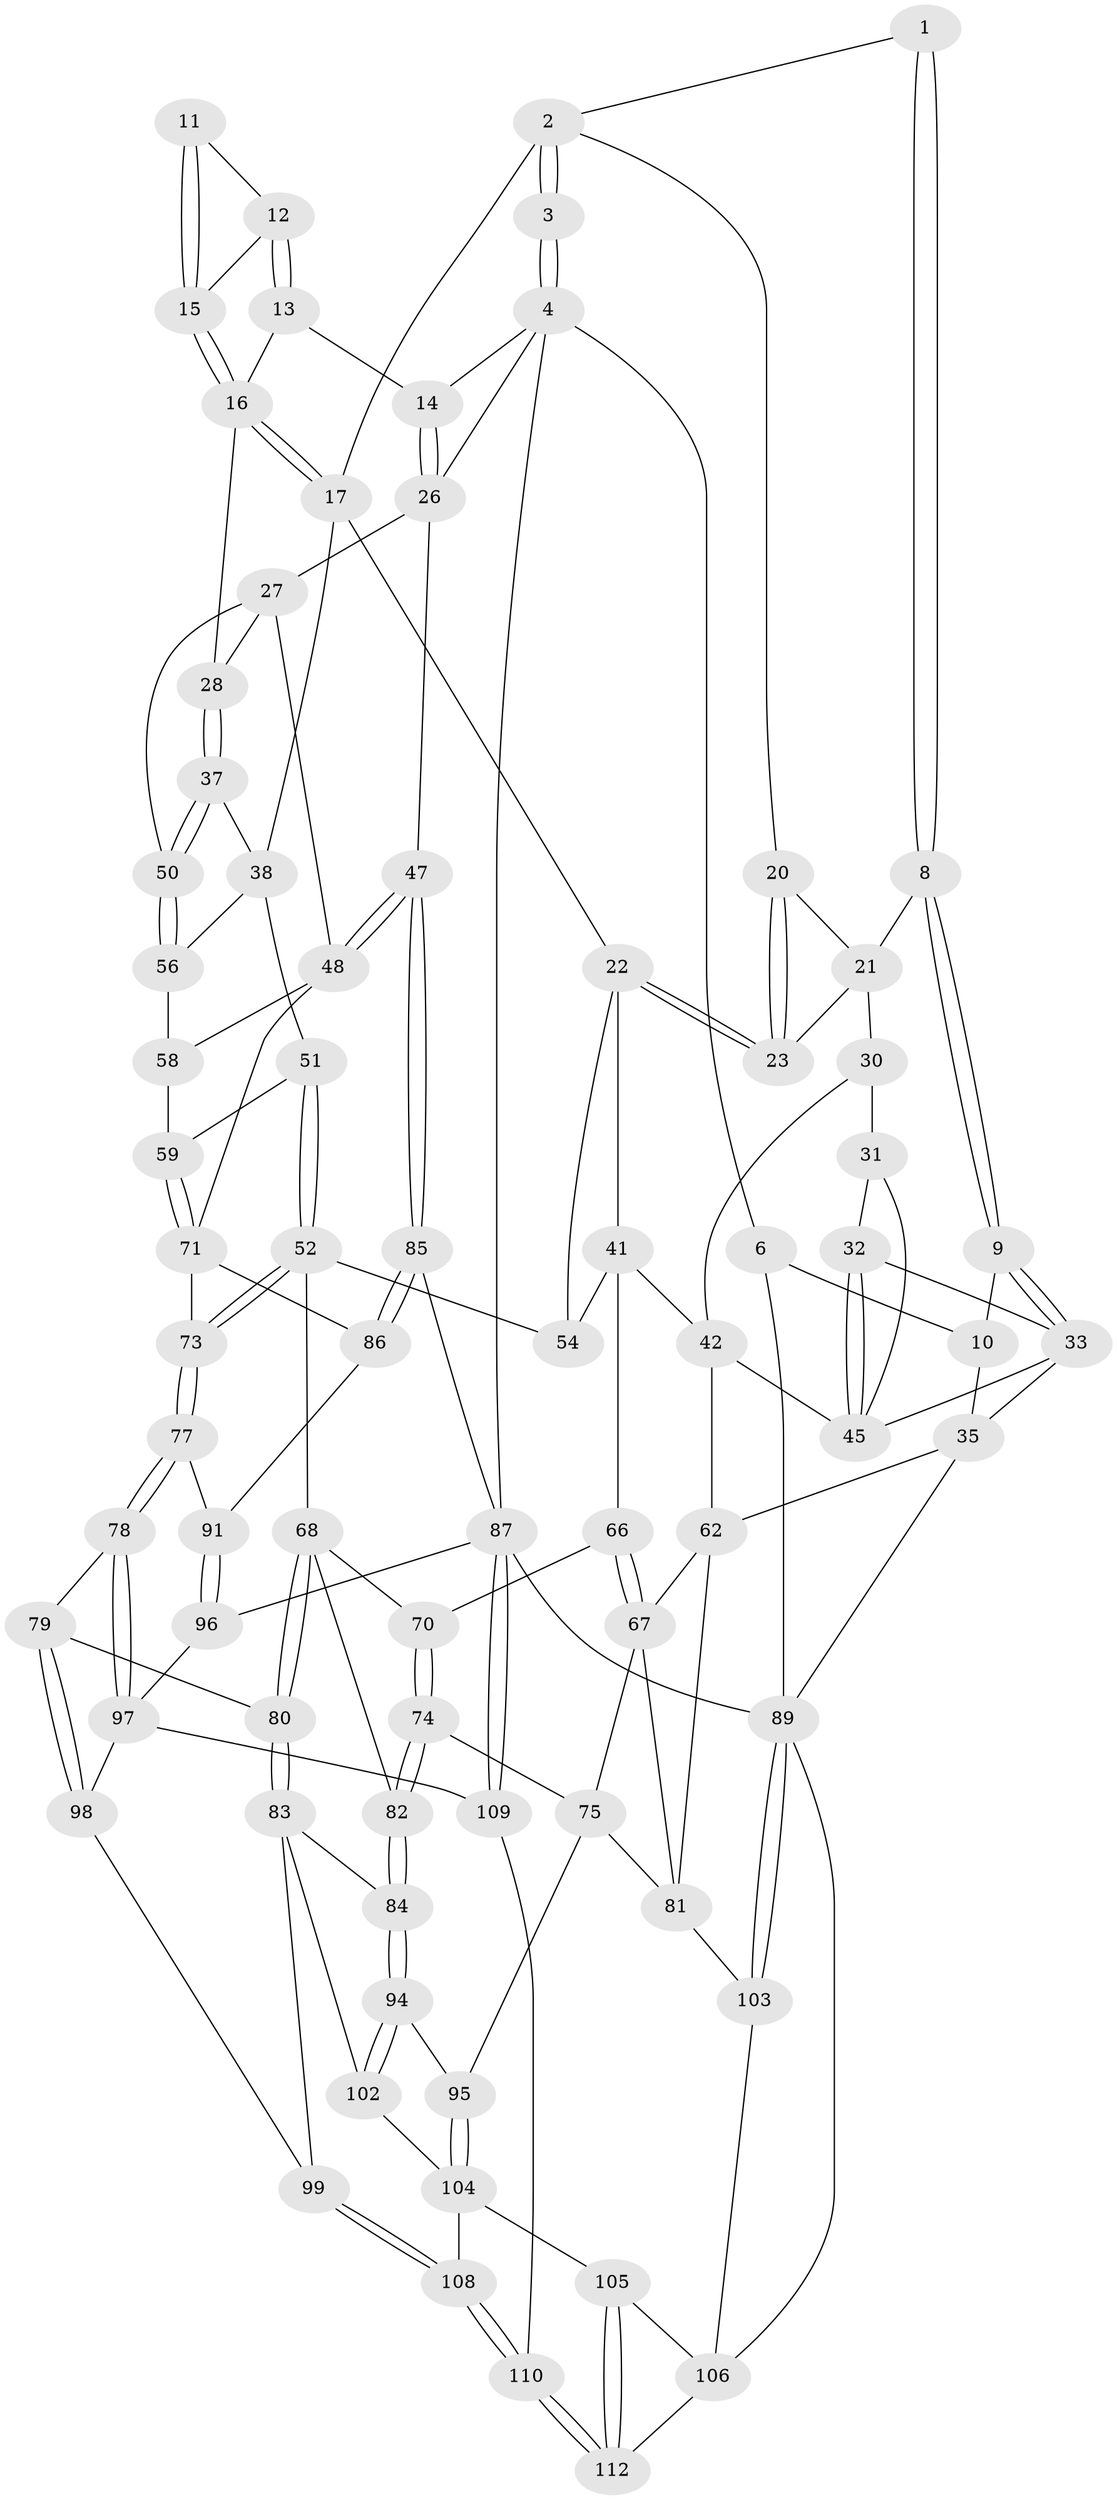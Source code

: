 // Generated by graph-tools (version 1.1) at 2025/52/02/27/25 19:52:41]
// undirected, 78 vertices, 173 edges
graph export_dot {
graph [start="1"]
  node [color=gray90,style=filled];
  1 [pos="+0.32220879242453193+0"];
  2 [pos="+0.40877407871764815+0",super="+19"];
  3 [pos="+0.5565516860111767+0"];
  4 [pos="+1+0",super="+5"];
  6 [pos="+0+0",super="+7"];
  8 [pos="+0.13395402250512145+0.12778451023616744"];
  9 [pos="+0.12858133934690943+0.13115179949220565"];
  10 [pos="+0.12431778697462635+0.12695895951827002",super="+29"];
  11 [pos="+0.5847511198429781+0"];
  12 [pos="+0.7759715549521655+0.0889024986768848"];
  13 [pos="+0.8323540757959543+0.1118359988472107"];
  14 [pos="+0.9105350398013718+0.04821611107144811"];
  15 [pos="+0.6143694927656033+0.11932659782497206"];
  16 [pos="+0.6021575258805656+0.1617464119923483",super="+25"];
  17 [pos="+0.573014066158778+0.22916455760174367",super="+18"];
  20 [pos="+0.36579102536077723+0.011990025744031246"];
  21 [pos="+0.2874287376505841+0.11317840998568288",super="+24"];
  22 [pos="+0.547908808269645+0.23440198963594389",super="+40"];
  23 [pos="+0.4153836505251566+0.1859471969985297"];
  26 [pos="+0.9868794795399779+0.262436021799129",super="+36"];
  27 [pos="+0.8943045617789487+0.2655255116592831",super="+49"];
  28 [pos="+0.8086421085004354+0.23914251521658486"];
  30 [pos="+0.30952781912345323+0.24584315193184322",super="+43"];
  31 [pos="+0.18059324249365152+0.2259564091464164",super="+44"];
  32 [pos="+0.14499851831629304+0.2135504622268402"];
  33 [pos="+0.11732877508429856+0.19121353695705706",super="+34"];
  35 [pos="+0+0.3831468354924493",super="+64"];
  37 [pos="+0.8014912650619884+0.24628388785895172"];
  38 [pos="+0.7113898768961797+0.3022933870528636",super="+39"];
  41 [pos="+0.36458968432477+0.36967695815360563",super="+65"];
  42 [pos="+0.33917662211059935+0.35687928776882566",super="+55"];
  45 [pos="+0.17762548572698875+0.339921672121734",super="+46"];
  47 [pos="+1+0.4260231875815623"];
  48 [pos="+1+0.43142773337073936",super="+60"];
  50 [pos="+0.8812307624095539+0.3951757482645068"];
  51 [pos="+0.6512511793876907+0.4632531086028882"];
  52 [pos="+0.6341296830348231+0.48477942305949795",super="+53"];
  54 [pos="+0.5318470614343294+0.44152319886569225"];
  56 [pos="+0.867032885470998+0.4066281447791215",super="+57"];
  58 [pos="+0.7892188045493459+0.4492463477492358",super="+61"];
  59 [pos="+0.6810365139338336+0.4670781948146001"];
  62 [pos="+0.17468172577238988+0.4807879165820234",super="+63"];
  66 [pos="+0.38965764198572733+0.4808236655772925"];
  67 [pos="+0.3009523051210121+0.5459847518755115",super="+76"];
  68 [pos="+0.5576598289220657+0.5519839109369123",super="+69"];
  70 [pos="+0.42312091932114343+0.5287579880894119"];
  71 [pos="+0.8506842771204283+0.5439695232923755",super="+72"];
  73 [pos="+0.6931037296146219+0.5755249311621355"];
  74 [pos="+0.4141202940276553+0.649446619219014"];
  75 [pos="+0.3666812811668839+0.6571375016865686",super="+92"];
  77 [pos="+0.6654576071786722+0.6925237214608073"];
  78 [pos="+0.6645149072320696+0.693668346319771"];
  79 [pos="+0.6221752632442286+0.7004101194609923"];
  80 [pos="+0.5652452671891338+0.675583454958962"];
  81 [pos="+0.16437538476677196+0.6928699939135838",super="+93"];
  82 [pos="+0.4270409633780278+0.6561240992194162"];
  83 [pos="+0.4847160189947276+0.7078675751940536",super="+100"];
  84 [pos="+0.4844048469820254+0.7078193479466767"];
  85 [pos="+1+0.6494589224726849"];
  86 [pos="+0.847934954754245+0.618352023233729"];
  87 [pos="+1+1",super="+88"];
  89 [pos="+0+0.7805392285459832",super="+90"];
  91 [pos="+0.8398685827347812+0.6550986679724751"];
  94 [pos="+0.4215114274732123+0.7749695630307019"];
  95 [pos="+0.3473437988195375+0.7691837303724403"];
  96 [pos="+0.8690823667755969+0.8036043000130864"];
  97 [pos="+0.7848587390178837+0.863826414368046",super="+101"];
  98 [pos="+0.6031297542348033+0.788203141889722"];
  99 [pos="+0.5332171366039539+0.834396633537896"];
  102 [pos="+0.4280398118609506+0.8072982717110071"];
  103 [pos="+0.15964095232464678+0.8385426855363377"];
  104 [pos="+0.337550537251974+0.8858452659672164",super="+107"];
  105 [pos="+0.26677559674768875+0.9101371493340764"];
  106 [pos="+0.16560810013546626+0.8568304098497377",super="+111"];
  108 [pos="+0.5020671236926307+0.9459409543215627"];
  109 [pos="+0.6717939156152872+1"];
  110 [pos="+0.6125662719886584+1"];
  112 [pos="+0.32108248871549766+1"];
  1 -- 2;
  1 -- 8;
  1 -- 8;
  2 -- 3;
  2 -- 3;
  2 -- 17;
  2 -- 20;
  3 -- 4;
  3 -- 4;
  4 -- 14;
  4 -- 26;
  4 -- 6;
  4 -- 87;
  6 -- 10 [weight=2];
  6 -- 89;
  8 -- 9;
  8 -- 9;
  8 -- 21;
  9 -- 10;
  9 -- 33;
  9 -- 33;
  10 -- 35;
  11 -- 12;
  11 -- 15;
  11 -- 15;
  12 -- 13;
  12 -- 13;
  12 -- 15;
  13 -- 14;
  13 -- 16;
  14 -- 26;
  14 -- 26;
  15 -- 16;
  15 -- 16;
  16 -- 17;
  16 -- 17;
  16 -- 28;
  17 -- 22;
  17 -- 38;
  20 -- 21;
  20 -- 23;
  20 -- 23;
  21 -- 30;
  21 -- 23;
  22 -- 23;
  22 -- 23;
  22 -- 54;
  22 -- 41;
  26 -- 27;
  26 -- 47;
  27 -- 28;
  27 -- 48;
  27 -- 50;
  28 -- 37;
  28 -- 37;
  30 -- 31 [weight=2];
  30 -- 42;
  31 -- 32;
  31 -- 45;
  32 -- 33;
  32 -- 45;
  32 -- 45;
  33 -- 35;
  33 -- 45;
  35 -- 89;
  35 -- 62;
  37 -- 38;
  37 -- 50;
  37 -- 50;
  38 -- 56;
  38 -- 51;
  41 -- 42;
  41 -- 66;
  41 -- 54;
  42 -- 45;
  42 -- 62;
  47 -- 48;
  47 -- 48;
  47 -- 85;
  47 -- 85;
  48 -- 71;
  48 -- 58;
  50 -- 56;
  50 -- 56;
  51 -- 52;
  51 -- 52;
  51 -- 59;
  52 -- 73;
  52 -- 73;
  52 -- 54;
  52 -- 68;
  56 -- 58 [weight=2];
  58 -- 59;
  59 -- 71;
  59 -- 71;
  62 -- 67;
  62 -- 81;
  66 -- 67;
  66 -- 67;
  66 -- 70;
  67 -- 81;
  67 -- 75;
  68 -- 80;
  68 -- 80;
  68 -- 82;
  68 -- 70;
  70 -- 74;
  70 -- 74;
  71 -- 73;
  71 -- 86;
  73 -- 77;
  73 -- 77;
  74 -- 75;
  74 -- 82;
  74 -- 82;
  75 -- 95;
  75 -- 81;
  77 -- 78;
  77 -- 78;
  77 -- 91;
  78 -- 79;
  78 -- 97;
  78 -- 97;
  79 -- 80;
  79 -- 98;
  79 -- 98;
  80 -- 83;
  80 -- 83;
  81 -- 103;
  82 -- 84;
  82 -- 84;
  83 -- 84;
  83 -- 99;
  83 -- 102;
  84 -- 94;
  84 -- 94;
  85 -- 86;
  85 -- 86;
  85 -- 87;
  86 -- 91;
  87 -- 109;
  87 -- 109;
  87 -- 96;
  87 -- 89;
  89 -- 103;
  89 -- 103;
  89 -- 106;
  91 -- 96;
  91 -- 96;
  94 -- 95;
  94 -- 102;
  94 -- 102;
  95 -- 104;
  95 -- 104;
  96 -- 97;
  97 -- 98;
  97 -- 109;
  98 -- 99;
  99 -- 108;
  99 -- 108;
  102 -- 104;
  103 -- 106;
  104 -- 105;
  104 -- 108;
  105 -- 106;
  105 -- 112;
  105 -- 112;
  106 -- 112;
  108 -- 110;
  108 -- 110;
  109 -- 110;
  110 -- 112;
  110 -- 112;
}
